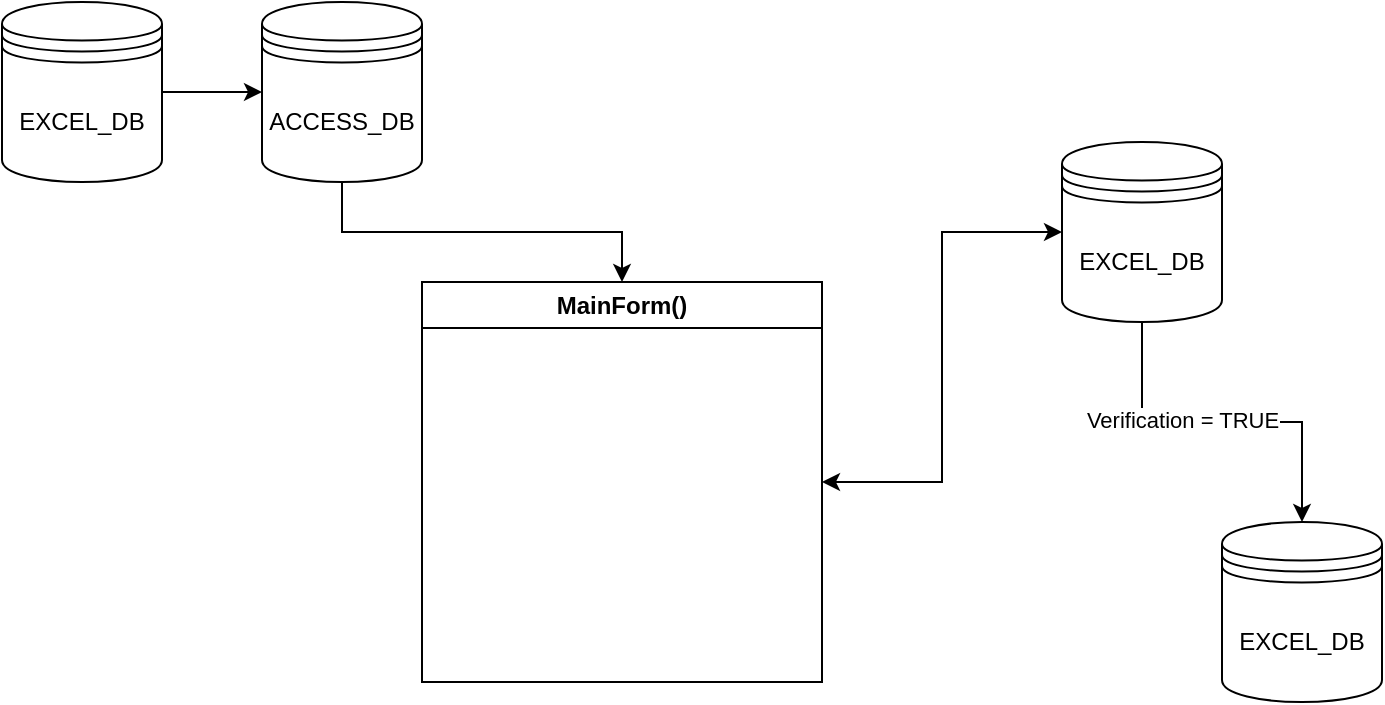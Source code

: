 <mxfile version="21.6.9" type="device">
  <diagram id="C5RBs43oDa-KdzZeNtuy" name="Page-1">
    <mxGraphModel dx="1195" dy="632" grid="1" gridSize="10" guides="1" tooltips="1" connect="1" arrows="1" fold="1" page="1" pageScale="1" pageWidth="827" pageHeight="1169" math="0" shadow="0">
      <root>
        <mxCell id="WIyWlLk6GJQsqaUBKTNV-0" />
        <mxCell id="WIyWlLk6GJQsqaUBKTNV-1" parent="WIyWlLk6GJQsqaUBKTNV-0" />
        <mxCell id="8LAxEYNCKWYRXrp6xnsM-3" style="edgeStyle=orthogonalEdgeStyle;rounded=0;orthogonalLoop=1;jettySize=auto;html=1;entryX=0;entryY=0.5;entryDx=0;entryDy=0;" edge="1" parent="WIyWlLk6GJQsqaUBKTNV-1" source="8LAxEYNCKWYRXrp6xnsM-0" target="8LAxEYNCKWYRXrp6xnsM-2">
          <mxGeometry relative="1" as="geometry" />
        </mxCell>
        <mxCell id="8LAxEYNCKWYRXrp6xnsM-0" value="EXCEL_DB" style="shape=datastore;whiteSpace=wrap;html=1;" vertex="1" parent="WIyWlLk6GJQsqaUBKTNV-1">
          <mxGeometry x="60" y="90" width="80" height="90" as="geometry" />
        </mxCell>
        <mxCell id="8LAxEYNCKWYRXrp6xnsM-9" style="edgeStyle=orthogonalEdgeStyle;rounded=0;orthogonalLoop=1;jettySize=auto;html=1;" edge="1" parent="WIyWlLk6GJQsqaUBKTNV-1" source="8LAxEYNCKWYRXrp6xnsM-2" target="8LAxEYNCKWYRXrp6xnsM-8">
          <mxGeometry relative="1" as="geometry" />
        </mxCell>
        <mxCell id="8LAxEYNCKWYRXrp6xnsM-2" value="ACCESS_DB" style="shape=datastore;whiteSpace=wrap;html=1;" vertex="1" parent="WIyWlLk6GJQsqaUBKTNV-1">
          <mxGeometry x="190" y="90" width="80" height="90" as="geometry" />
        </mxCell>
        <mxCell id="8LAxEYNCKWYRXrp6xnsM-14" style="edgeStyle=orthogonalEdgeStyle;rounded=0;orthogonalLoop=1;jettySize=auto;html=1;startArrow=classic;startFill=1;" edge="1" parent="WIyWlLk6GJQsqaUBKTNV-1" source="8LAxEYNCKWYRXrp6xnsM-8" target="8LAxEYNCKWYRXrp6xnsM-10">
          <mxGeometry relative="1" as="geometry" />
        </mxCell>
        <mxCell id="8LAxEYNCKWYRXrp6xnsM-8" value="MainForm()" style="swimlane;whiteSpace=wrap;html=1;" vertex="1" parent="WIyWlLk6GJQsqaUBKTNV-1">
          <mxGeometry x="270" y="230" width="200" height="200" as="geometry" />
        </mxCell>
        <mxCell id="8LAxEYNCKWYRXrp6xnsM-15" style="edgeStyle=orthogonalEdgeStyle;rounded=0;orthogonalLoop=1;jettySize=auto;html=1;entryX=0.5;entryY=0;entryDx=0;entryDy=0;" edge="1" parent="WIyWlLk6GJQsqaUBKTNV-1" source="8LAxEYNCKWYRXrp6xnsM-10" target="8LAxEYNCKWYRXrp6xnsM-11">
          <mxGeometry relative="1" as="geometry" />
        </mxCell>
        <mxCell id="8LAxEYNCKWYRXrp6xnsM-16" value="Verification = TRUE" style="edgeLabel;html=1;align=center;verticalAlign=middle;resizable=0;points=[];" vertex="1" connectable="0" parent="8LAxEYNCKWYRXrp6xnsM-15">
          <mxGeometry x="-0.227" y="1" relative="1" as="geometry">
            <mxPoint as="offset" />
          </mxGeometry>
        </mxCell>
        <mxCell id="8LAxEYNCKWYRXrp6xnsM-10" value="EXCEL_DB" style="shape=datastore;whiteSpace=wrap;html=1;" vertex="1" parent="WIyWlLk6GJQsqaUBKTNV-1">
          <mxGeometry x="590" y="160" width="80" height="90" as="geometry" />
        </mxCell>
        <mxCell id="8LAxEYNCKWYRXrp6xnsM-11" value="EXCEL_DB" style="shape=datastore;whiteSpace=wrap;html=1;" vertex="1" parent="WIyWlLk6GJQsqaUBKTNV-1">
          <mxGeometry x="670" y="350" width="80" height="90" as="geometry" />
        </mxCell>
      </root>
    </mxGraphModel>
  </diagram>
</mxfile>
